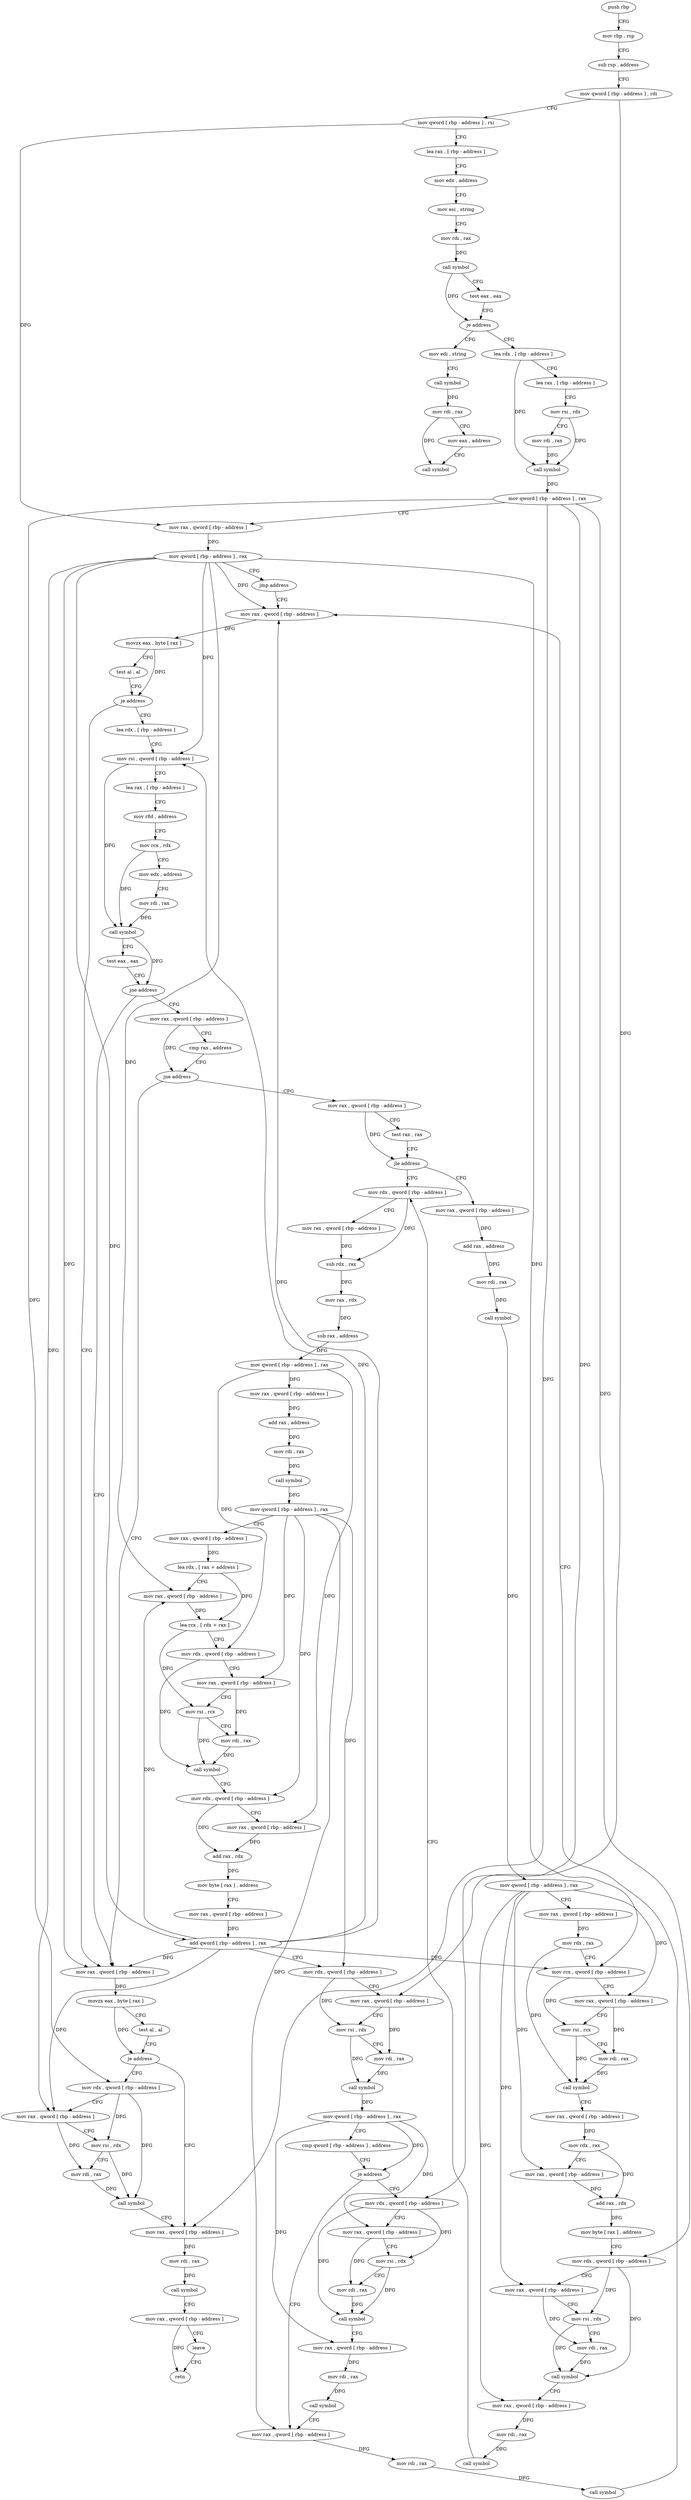 digraph "func" {
"4219194" [label = "push rbp" ]
"4219195" [label = "mov rbp , rsp" ]
"4219198" [label = "sub rsp , address" ]
"4219205" [label = "mov qword [ rbp - address ] , rdi" ]
"4219212" [label = "mov qword [ rbp - address ] , rsi" ]
"4219219" [label = "lea rax , [ rbp - address ]" ]
"4219223" [label = "mov edx , address" ]
"4219228" [label = "mov esi , string" ]
"4219233" [label = "mov rdi , rax" ]
"4219236" [label = "call symbol" ]
"4219241" [label = "test eax , eax" ]
"4219243" [label = "je address" ]
"4219268" [label = "lea rdx , [ rbp - address ]" ]
"4219245" [label = "mov edi , string" ]
"4219272" [label = "lea rax , [ rbp - address ]" ]
"4219276" [label = "mov rsi , rdx" ]
"4219279" [label = "mov rdi , rax" ]
"4219282" [label = "call symbol" ]
"4219287" [label = "mov qword [ rbp - address ] , rax" ]
"4219291" [label = "mov rax , qword [ rbp - address ]" ]
"4219298" [label = "mov qword [ rbp - address ] , rax" ]
"4219302" [label = "jmp address" ]
"4219609" [label = "mov rax , qword [ rbp - address ]" ]
"4219250" [label = "call symbol" ]
"4219255" [label = "mov rdi , rax" ]
"4219258" [label = "mov eax , address" ]
"4219263" [label = "call symbol" ]
"4219613" [label = "movzx eax , byte [ rax ]" ]
"4219616" [label = "test al , al" ]
"4219618" [label = "je address" ]
"4219678" [label = "mov rax , qword [ rbp - address ]" ]
"4219620" [label = "lea rdx , [ rbp - address ]" ]
"4219682" [label = "movzx eax , byte [ rax ]" ]
"4219685" [label = "test al , al" ]
"4219687" [label = "je address" ]
"4219708" [label = "mov rax , qword [ rbp - address ]" ]
"4219689" [label = "mov rdx , qword [ rbp - address ]" ]
"4219627" [label = "mov rsi , qword [ rbp - address ]" ]
"4219631" [label = "lea rax , [ rbp - address ]" ]
"4219635" [label = "mov r8d , address" ]
"4219641" [label = "mov rcx , rdx" ]
"4219644" [label = "mov edx , address" ]
"4219649" [label = "mov rdi , rax" ]
"4219652" [label = "call symbol" ]
"4219657" [label = "test eax , eax" ]
"4219659" [label = "jne address" ]
"4219661" [label = "mov rax , qword [ rbp - address ]" ]
"4219712" [label = "mov rdi , rax" ]
"4219715" [label = "call symbol" ]
"4219720" [label = "mov rax , qword [ rbp - address ]" ]
"4219724" [label = "leave" ]
"4219725" [label = "retn" ]
"4219693" [label = "mov rax , qword [ rbp - address ]" ]
"4219697" [label = "mov rsi , rdx" ]
"4219700" [label = "mov rdi , rax" ]
"4219703" [label = "call symbol" ]
"4219668" [label = "cmp rax , address" ]
"4219672" [label = "jne address" ]
"4219307" [label = "mov rax , qword [ rbp - address ]" ]
"4219314" [label = "test rax , rax" ]
"4219317" [label = "jle address" ]
"4219422" [label = "mov rdx , qword [ rbp - address ]" ]
"4219319" [label = "mov rax , qword [ rbp - address ]" ]
"4219429" [label = "mov rax , qword [ rbp - address ]" ]
"4219436" [label = "sub rdx , rax" ]
"4219439" [label = "mov rax , rdx" ]
"4219442" [label = "sub rax , address" ]
"4219446" [label = "mov qword [ rbp - address ] , rax" ]
"4219450" [label = "mov rax , qword [ rbp - address ]" ]
"4219454" [label = "add rax , address" ]
"4219458" [label = "mov rdi , rax" ]
"4219461" [label = "call symbol" ]
"4219466" [label = "mov qword [ rbp - address ] , rax" ]
"4219470" [label = "mov rax , qword [ rbp - address ]" ]
"4219477" [label = "lea rdx , [ rax + address ]" ]
"4219481" [label = "mov rax , qword [ rbp - address ]" ]
"4219485" [label = "lea rcx , [ rdx + rax ]" ]
"4219489" [label = "mov rdx , qword [ rbp - address ]" ]
"4219493" [label = "mov rax , qword [ rbp - address ]" ]
"4219497" [label = "mov rsi , rcx" ]
"4219500" [label = "mov rdi , rax" ]
"4219503" [label = "call symbol" ]
"4219508" [label = "mov rdx , qword [ rbp - address ]" ]
"4219512" [label = "mov rax , qword [ rbp - address ]" ]
"4219516" [label = "add rax , rdx" ]
"4219519" [label = "mov byte [ rax ] , address" ]
"4219522" [label = "mov rax , qword [ rbp - address ]" ]
"4219529" [label = "add qword [ rbp - address ] , rax" ]
"4219533" [label = "mov rdx , qword [ rbp - address ]" ]
"4219537" [label = "mov rax , qword [ rbp - address ]" ]
"4219544" [label = "mov rsi , rdx" ]
"4219547" [label = "mov rdi , rax" ]
"4219550" [label = "call symbol" ]
"4219555" [label = "mov qword [ rbp - address ] , rax" ]
"4219559" [label = "cmp qword [ rbp - address ] , address" ]
"4219564" [label = "je address" ]
"4219597" [label = "mov rax , qword [ rbp - address ]" ]
"4219566" [label = "mov rdx , qword [ rbp - address ]" ]
"4219326" [label = "add rax , address" ]
"4219330" [label = "mov rdi , rax" ]
"4219333" [label = "call symbol" ]
"4219338" [label = "mov qword [ rbp - address ] , rax" ]
"4219342" [label = "mov rax , qword [ rbp - address ]" ]
"4219349" [label = "mov rdx , rax" ]
"4219352" [label = "mov rcx , qword [ rbp - address ]" ]
"4219356" [label = "mov rax , qword [ rbp - address ]" ]
"4219360" [label = "mov rsi , rcx" ]
"4219363" [label = "mov rdi , rax" ]
"4219366" [label = "call symbol" ]
"4219371" [label = "mov rax , qword [ rbp - address ]" ]
"4219378" [label = "mov rdx , rax" ]
"4219381" [label = "mov rax , qword [ rbp - address ]" ]
"4219385" [label = "add rax , rdx" ]
"4219388" [label = "mov byte [ rax ] , address" ]
"4219391" [label = "mov rdx , qword [ rbp - address ]" ]
"4219395" [label = "mov rax , qword [ rbp - address ]" ]
"4219399" [label = "mov rsi , rdx" ]
"4219402" [label = "mov rdi , rax" ]
"4219405" [label = "call symbol" ]
"4219410" [label = "mov rax , qword [ rbp - address ]" ]
"4219414" [label = "mov rdi , rax" ]
"4219417" [label = "call symbol" ]
"4219601" [label = "mov rdi , rax" ]
"4219604" [label = "call symbol" ]
"4219570" [label = "mov rax , qword [ rbp - address ]" ]
"4219574" [label = "mov rsi , rdx" ]
"4219577" [label = "mov rdi , rax" ]
"4219580" [label = "call symbol" ]
"4219585" [label = "mov rax , qword [ rbp - address ]" ]
"4219589" [label = "mov rdi , rax" ]
"4219592" [label = "call symbol" ]
"4219194" -> "4219195" [ label = "CFG" ]
"4219195" -> "4219198" [ label = "CFG" ]
"4219198" -> "4219205" [ label = "CFG" ]
"4219205" -> "4219212" [ label = "CFG" ]
"4219205" -> "4219537" [ label = "DFG" ]
"4219212" -> "4219219" [ label = "CFG" ]
"4219212" -> "4219291" [ label = "DFG" ]
"4219219" -> "4219223" [ label = "CFG" ]
"4219223" -> "4219228" [ label = "CFG" ]
"4219228" -> "4219233" [ label = "CFG" ]
"4219233" -> "4219236" [ label = "DFG" ]
"4219236" -> "4219241" [ label = "CFG" ]
"4219236" -> "4219243" [ label = "DFG" ]
"4219241" -> "4219243" [ label = "CFG" ]
"4219243" -> "4219268" [ label = "CFG" ]
"4219243" -> "4219245" [ label = "CFG" ]
"4219268" -> "4219272" [ label = "CFG" ]
"4219268" -> "4219282" [ label = "DFG" ]
"4219245" -> "4219250" [ label = "CFG" ]
"4219272" -> "4219276" [ label = "CFG" ]
"4219276" -> "4219279" [ label = "CFG" ]
"4219276" -> "4219282" [ label = "DFG" ]
"4219279" -> "4219282" [ label = "DFG" ]
"4219282" -> "4219287" [ label = "DFG" ]
"4219287" -> "4219291" [ label = "CFG" ]
"4219287" -> "4219708" [ label = "DFG" ]
"4219287" -> "4219689" [ label = "DFG" ]
"4219287" -> "4219391" [ label = "DFG" ]
"4219287" -> "4219566" [ label = "DFG" ]
"4219291" -> "4219298" [ label = "DFG" ]
"4219298" -> "4219302" [ label = "CFG" ]
"4219298" -> "4219609" [ label = "DFG" ]
"4219298" -> "4219678" [ label = "DFG" ]
"4219298" -> "4219627" [ label = "DFG" ]
"4219298" -> "4219693" [ label = "DFG" ]
"4219298" -> "4219481" [ label = "DFG" ]
"4219298" -> "4219529" [ label = "DFG" ]
"4219298" -> "4219352" [ label = "DFG" ]
"4219302" -> "4219609" [ label = "CFG" ]
"4219609" -> "4219613" [ label = "DFG" ]
"4219250" -> "4219255" [ label = "DFG" ]
"4219255" -> "4219258" [ label = "CFG" ]
"4219255" -> "4219263" [ label = "DFG" ]
"4219258" -> "4219263" [ label = "CFG" ]
"4219613" -> "4219616" [ label = "CFG" ]
"4219613" -> "4219618" [ label = "DFG" ]
"4219616" -> "4219618" [ label = "CFG" ]
"4219618" -> "4219678" [ label = "CFG" ]
"4219618" -> "4219620" [ label = "CFG" ]
"4219678" -> "4219682" [ label = "DFG" ]
"4219620" -> "4219627" [ label = "CFG" ]
"4219682" -> "4219685" [ label = "CFG" ]
"4219682" -> "4219687" [ label = "DFG" ]
"4219685" -> "4219687" [ label = "CFG" ]
"4219687" -> "4219708" [ label = "CFG" ]
"4219687" -> "4219689" [ label = "CFG" ]
"4219708" -> "4219712" [ label = "DFG" ]
"4219689" -> "4219693" [ label = "CFG" ]
"4219689" -> "4219697" [ label = "DFG" ]
"4219689" -> "4219703" [ label = "DFG" ]
"4219627" -> "4219631" [ label = "CFG" ]
"4219627" -> "4219652" [ label = "DFG" ]
"4219631" -> "4219635" [ label = "CFG" ]
"4219635" -> "4219641" [ label = "CFG" ]
"4219641" -> "4219644" [ label = "CFG" ]
"4219641" -> "4219652" [ label = "DFG" ]
"4219644" -> "4219649" [ label = "CFG" ]
"4219649" -> "4219652" [ label = "DFG" ]
"4219652" -> "4219657" [ label = "CFG" ]
"4219652" -> "4219659" [ label = "DFG" ]
"4219657" -> "4219659" [ label = "CFG" ]
"4219659" -> "4219678" [ label = "CFG" ]
"4219659" -> "4219661" [ label = "CFG" ]
"4219661" -> "4219668" [ label = "CFG" ]
"4219661" -> "4219672" [ label = "DFG" ]
"4219712" -> "4219715" [ label = "DFG" ]
"4219715" -> "4219720" [ label = "CFG" ]
"4219720" -> "4219724" [ label = "CFG" ]
"4219720" -> "4219725" [ label = "DFG" ]
"4219724" -> "4219725" [ label = "CFG" ]
"4219693" -> "4219697" [ label = "CFG" ]
"4219693" -> "4219700" [ label = "DFG" ]
"4219697" -> "4219700" [ label = "CFG" ]
"4219697" -> "4219703" [ label = "DFG" ]
"4219700" -> "4219703" [ label = "DFG" ]
"4219703" -> "4219708" [ label = "CFG" ]
"4219668" -> "4219672" [ label = "CFG" ]
"4219672" -> "4219307" [ label = "CFG" ]
"4219672" -> "4219678" [ label = "CFG" ]
"4219307" -> "4219314" [ label = "CFG" ]
"4219307" -> "4219317" [ label = "DFG" ]
"4219314" -> "4219317" [ label = "CFG" ]
"4219317" -> "4219422" [ label = "CFG" ]
"4219317" -> "4219319" [ label = "CFG" ]
"4219422" -> "4219429" [ label = "CFG" ]
"4219422" -> "4219436" [ label = "DFG" ]
"4219319" -> "4219326" [ label = "DFG" ]
"4219429" -> "4219436" [ label = "DFG" ]
"4219436" -> "4219439" [ label = "DFG" ]
"4219439" -> "4219442" [ label = "DFG" ]
"4219442" -> "4219446" [ label = "DFG" ]
"4219446" -> "4219450" [ label = "DFG" ]
"4219446" -> "4219489" [ label = "DFG" ]
"4219446" -> "4219512" [ label = "DFG" ]
"4219450" -> "4219454" [ label = "DFG" ]
"4219454" -> "4219458" [ label = "DFG" ]
"4219458" -> "4219461" [ label = "DFG" ]
"4219461" -> "4219466" [ label = "DFG" ]
"4219466" -> "4219470" [ label = "CFG" ]
"4219466" -> "4219493" [ label = "DFG" ]
"4219466" -> "4219508" [ label = "DFG" ]
"4219466" -> "4219533" [ label = "DFG" ]
"4219466" -> "4219597" [ label = "DFG" ]
"4219470" -> "4219477" [ label = "DFG" ]
"4219477" -> "4219481" [ label = "CFG" ]
"4219477" -> "4219485" [ label = "DFG" ]
"4219481" -> "4219485" [ label = "DFG" ]
"4219485" -> "4219489" [ label = "CFG" ]
"4219485" -> "4219497" [ label = "DFG" ]
"4219489" -> "4219493" [ label = "CFG" ]
"4219489" -> "4219503" [ label = "DFG" ]
"4219493" -> "4219497" [ label = "CFG" ]
"4219493" -> "4219500" [ label = "DFG" ]
"4219497" -> "4219500" [ label = "CFG" ]
"4219497" -> "4219503" [ label = "DFG" ]
"4219500" -> "4219503" [ label = "DFG" ]
"4219503" -> "4219508" [ label = "CFG" ]
"4219508" -> "4219512" [ label = "CFG" ]
"4219508" -> "4219516" [ label = "DFG" ]
"4219512" -> "4219516" [ label = "DFG" ]
"4219516" -> "4219519" [ label = "DFG" ]
"4219519" -> "4219522" [ label = "CFG" ]
"4219522" -> "4219529" [ label = "DFG" ]
"4219529" -> "4219533" [ label = "CFG" ]
"4219529" -> "4219609" [ label = "DFG" ]
"4219529" -> "4219678" [ label = "DFG" ]
"4219529" -> "4219627" [ label = "DFG" ]
"4219529" -> "4219693" [ label = "DFG" ]
"4219529" -> "4219481" [ label = "DFG" ]
"4219529" -> "4219352" [ label = "DFG" ]
"4219533" -> "4219537" [ label = "CFG" ]
"4219533" -> "4219544" [ label = "DFG" ]
"4219537" -> "4219544" [ label = "CFG" ]
"4219537" -> "4219547" [ label = "DFG" ]
"4219544" -> "4219547" [ label = "CFG" ]
"4219544" -> "4219550" [ label = "DFG" ]
"4219547" -> "4219550" [ label = "DFG" ]
"4219550" -> "4219555" [ label = "DFG" ]
"4219555" -> "4219559" [ label = "CFG" ]
"4219555" -> "4219564" [ label = "DFG" ]
"4219555" -> "4219570" [ label = "DFG" ]
"4219555" -> "4219585" [ label = "DFG" ]
"4219559" -> "4219564" [ label = "CFG" ]
"4219564" -> "4219597" [ label = "CFG" ]
"4219564" -> "4219566" [ label = "CFG" ]
"4219597" -> "4219601" [ label = "DFG" ]
"4219566" -> "4219570" [ label = "CFG" ]
"4219566" -> "4219574" [ label = "DFG" ]
"4219566" -> "4219580" [ label = "DFG" ]
"4219326" -> "4219330" [ label = "DFG" ]
"4219330" -> "4219333" [ label = "DFG" ]
"4219333" -> "4219338" [ label = "DFG" ]
"4219338" -> "4219342" [ label = "CFG" ]
"4219338" -> "4219356" [ label = "DFG" ]
"4219338" -> "4219381" [ label = "DFG" ]
"4219338" -> "4219395" [ label = "DFG" ]
"4219338" -> "4219410" [ label = "DFG" ]
"4219342" -> "4219349" [ label = "DFG" ]
"4219349" -> "4219352" [ label = "CFG" ]
"4219349" -> "4219366" [ label = "DFG" ]
"4219352" -> "4219356" [ label = "CFG" ]
"4219352" -> "4219360" [ label = "DFG" ]
"4219356" -> "4219360" [ label = "CFG" ]
"4219356" -> "4219363" [ label = "DFG" ]
"4219360" -> "4219363" [ label = "CFG" ]
"4219360" -> "4219366" [ label = "DFG" ]
"4219363" -> "4219366" [ label = "DFG" ]
"4219366" -> "4219371" [ label = "CFG" ]
"4219371" -> "4219378" [ label = "DFG" ]
"4219378" -> "4219381" [ label = "CFG" ]
"4219378" -> "4219385" [ label = "DFG" ]
"4219381" -> "4219385" [ label = "DFG" ]
"4219385" -> "4219388" [ label = "DFG" ]
"4219388" -> "4219391" [ label = "CFG" ]
"4219391" -> "4219395" [ label = "CFG" ]
"4219391" -> "4219399" [ label = "DFG" ]
"4219391" -> "4219405" [ label = "DFG" ]
"4219395" -> "4219399" [ label = "CFG" ]
"4219395" -> "4219402" [ label = "DFG" ]
"4219399" -> "4219402" [ label = "CFG" ]
"4219399" -> "4219405" [ label = "DFG" ]
"4219402" -> "4219405" [ label = "DFG" ]
"4219405" -> "4219410" [ label = "CFG" ]
"4219410" -> "4219414" [ label = "DFG" ]
"4219414" -> "4219417" [ label = "DFG" ]
"4219417" -> "4219422" [ label = "CFG" ]
"4219601" -> "4219604" [ label = "DFG" ]
"4219604" -> "4219609" [ label = "CFG" ]
"4219570" -> "4219574" [ label = "CFG" ]
"4219570" -> "4219577" [ label = "DFG" ]
"4219574" -> "4219577" [ label = "CFG" ]
"4219574" -> "4219580" [ label = "DFG" ]
"4219577" -> "4219580" [ label = "DFG" ]
"4219580" -> "4219585" [ label = "CFG" ]
"4219585" -> "4219589" [ label = "DFG" ]
"4219589" -> "4219592" [ label = "DFG" ]
"4219592" -> "4219597" [ label = "CFG" ]
}
